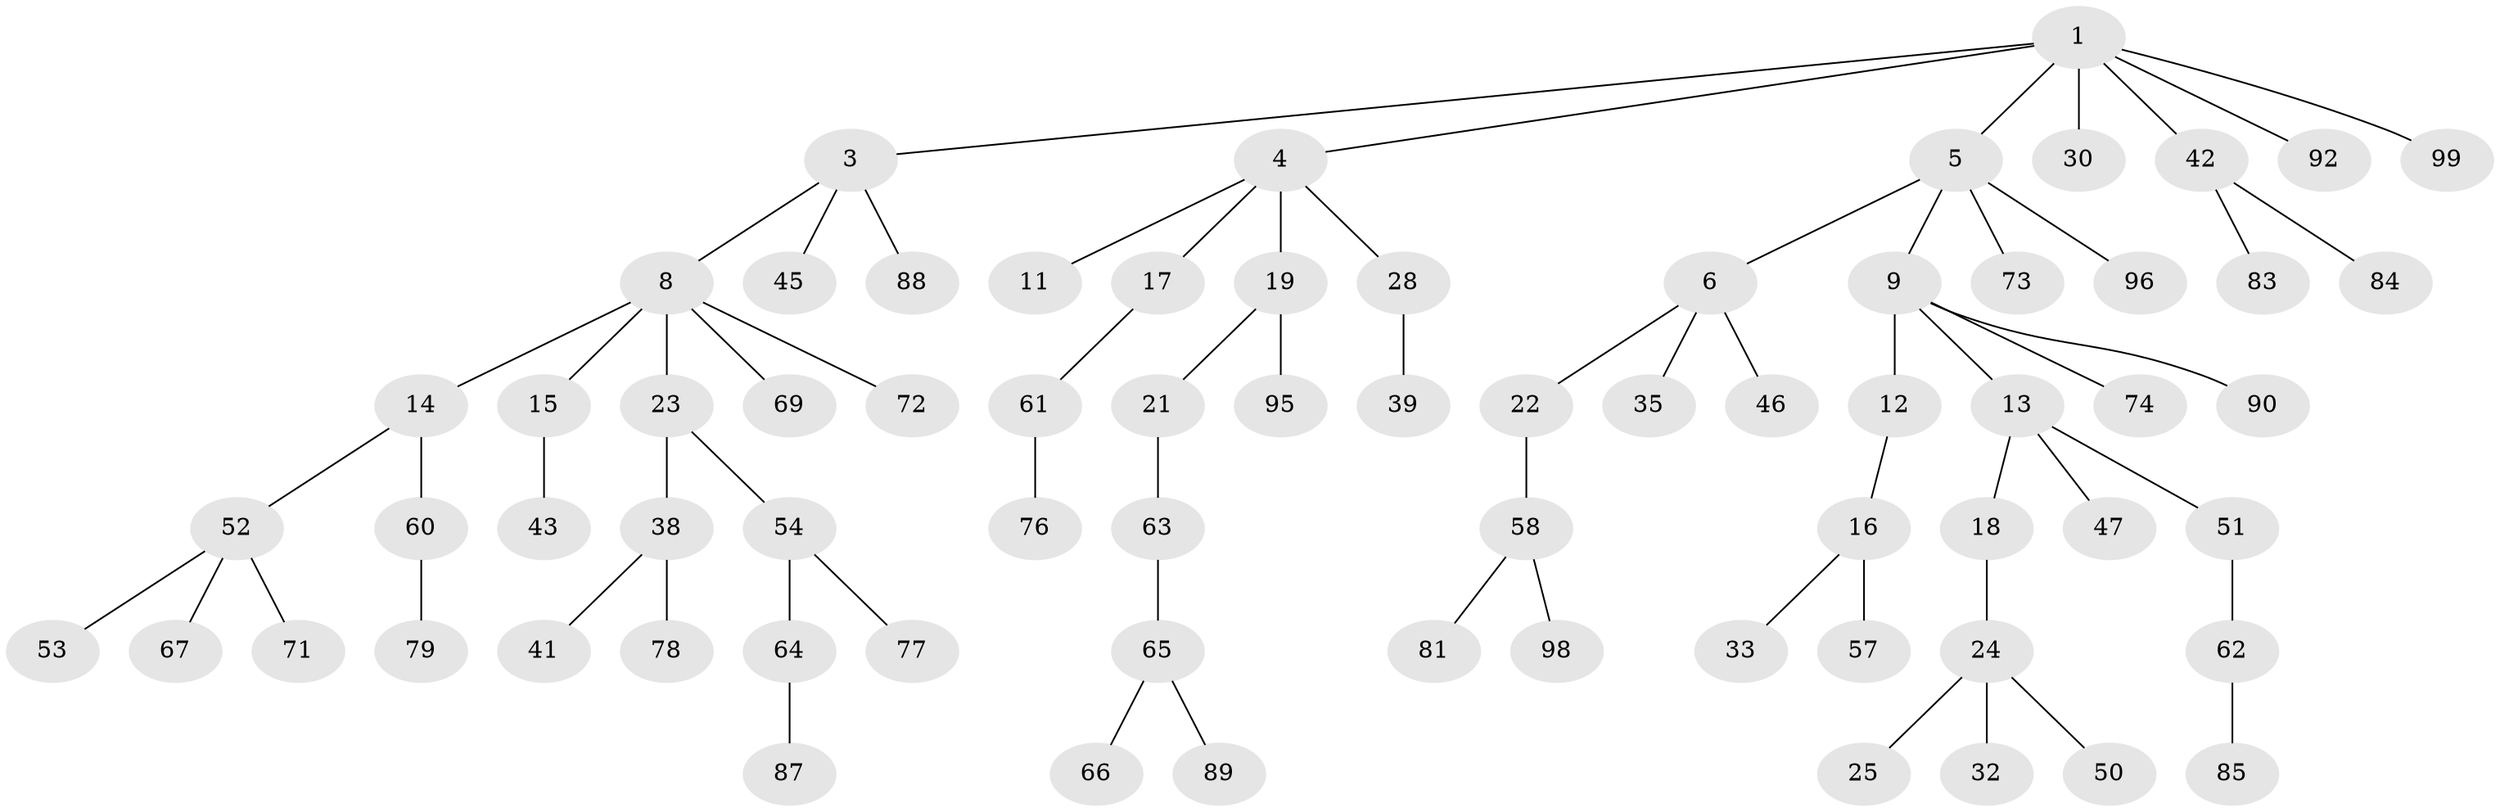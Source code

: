 // original degree distribution, {5: 0.0392156862745098, 4: 0.0784313725490196, 2: 0.22549019607843138, 6: 0.00980392156862745, 1: 0.49019607843137253, 3: 0.1568627450980392}
// Generated by graph-tools (version 1.1) at 2025/19/03/04/25 18:19:25]
// undirected, 71 vertices, 70 edges
graph export_dot {
graph [start="1"]
  node [color=gray90,style=filled];
  1 [super="+2"];
  3;
  4 [super="+7"];
  5 [super="+37"];
  6 [super="+31"];
  8 [super="+10"];
  9 [super="+27"];
  11;
  12;
  13;
  14 [super="+20"];
  15;
  16;
  17;
  18 [super="+93"];
  19;
  21 [super="+80+94+48"];
  22 [super="+40"];
  23 [super="+34"];
  24 [super="+26+44"];
  25 [super="+29+100"];
  28 [super="+36+70"];
  30 [super="+55"];
  32 [super="+82+91"];
  33;
  35;
  38;
  39;
  41;
  42;
  43;
  45;
  46;
  47 [super="+56"];
  50;
  51;
  52;
  53;
  54;
  57;
  58;
  60;
  61;
  62;
  63;
  64;
  65;
  66;
  67;
  69;
  71;
  72;
  73;
  74 [super="+75"];
  76 [super="+97"];
  77;
  78 [super="+102"];
  79 [super="+86"];
  81;
  83;
  84;
  85;
  87;
  88;
  89;
  90;
  92;
  95;
  96;
  98;
  99;
  1 -- 3;
  1 -- 30;
  1 -- 42;
  1 -- 99;
  1 -- 4;
  1 -- 5;
  1 -- 92;
  3 -- 8;
  3 -- 45;
  3 -- 88;
  4 -- 11;
  4 -- 19;
  4 -- 28;
  4 -- 17;
  5 -- 6;
  5 -- 9;
  5 -- 96;
  5 -- 73;
  6 -- 22;
  6 -- 35;
  6 -- 46;
  8 -- 14;
  8 -- 15;
  8 -- 23;
  8 -- 69;
  8 -- 72;
  9 -- 12;
  9 -- 13;
  9 -- 74;
  9 -- 90;
  12 -- 16;
  13 -- 18;
  13 -- 47;
  13 -- 51;
  14 -- 52;
  14 -- 60;
  15 -- 43;
  16 -- 33;
  16 -- 57;
  17 -- 61;
  18 -- 24;
  19 -- 21;
  19 -- 95;
  21 -- 63;
  22 -- 58;
  23 -- 54;
  23 -- 38;
  24 -- 25;
  24 -- 32;
  24 -- 50;
  28 -- 39;
  38 -- 41;
  38 -- 78;
  42 -- 83;
  42 -- 84;
  51 -- 62;
  52 -- 53;
  52 -- 67;
  52 -- 71;
  54 -- 64;
  54 -- 77;
  58 -- 81;
  58 -- 98;
  60 -- 79;
  61 -- 76;
  62 -- 85;
  63 -- 65;
  64 -- 87;
  65 -- 66;
  65 -- 89;
}
